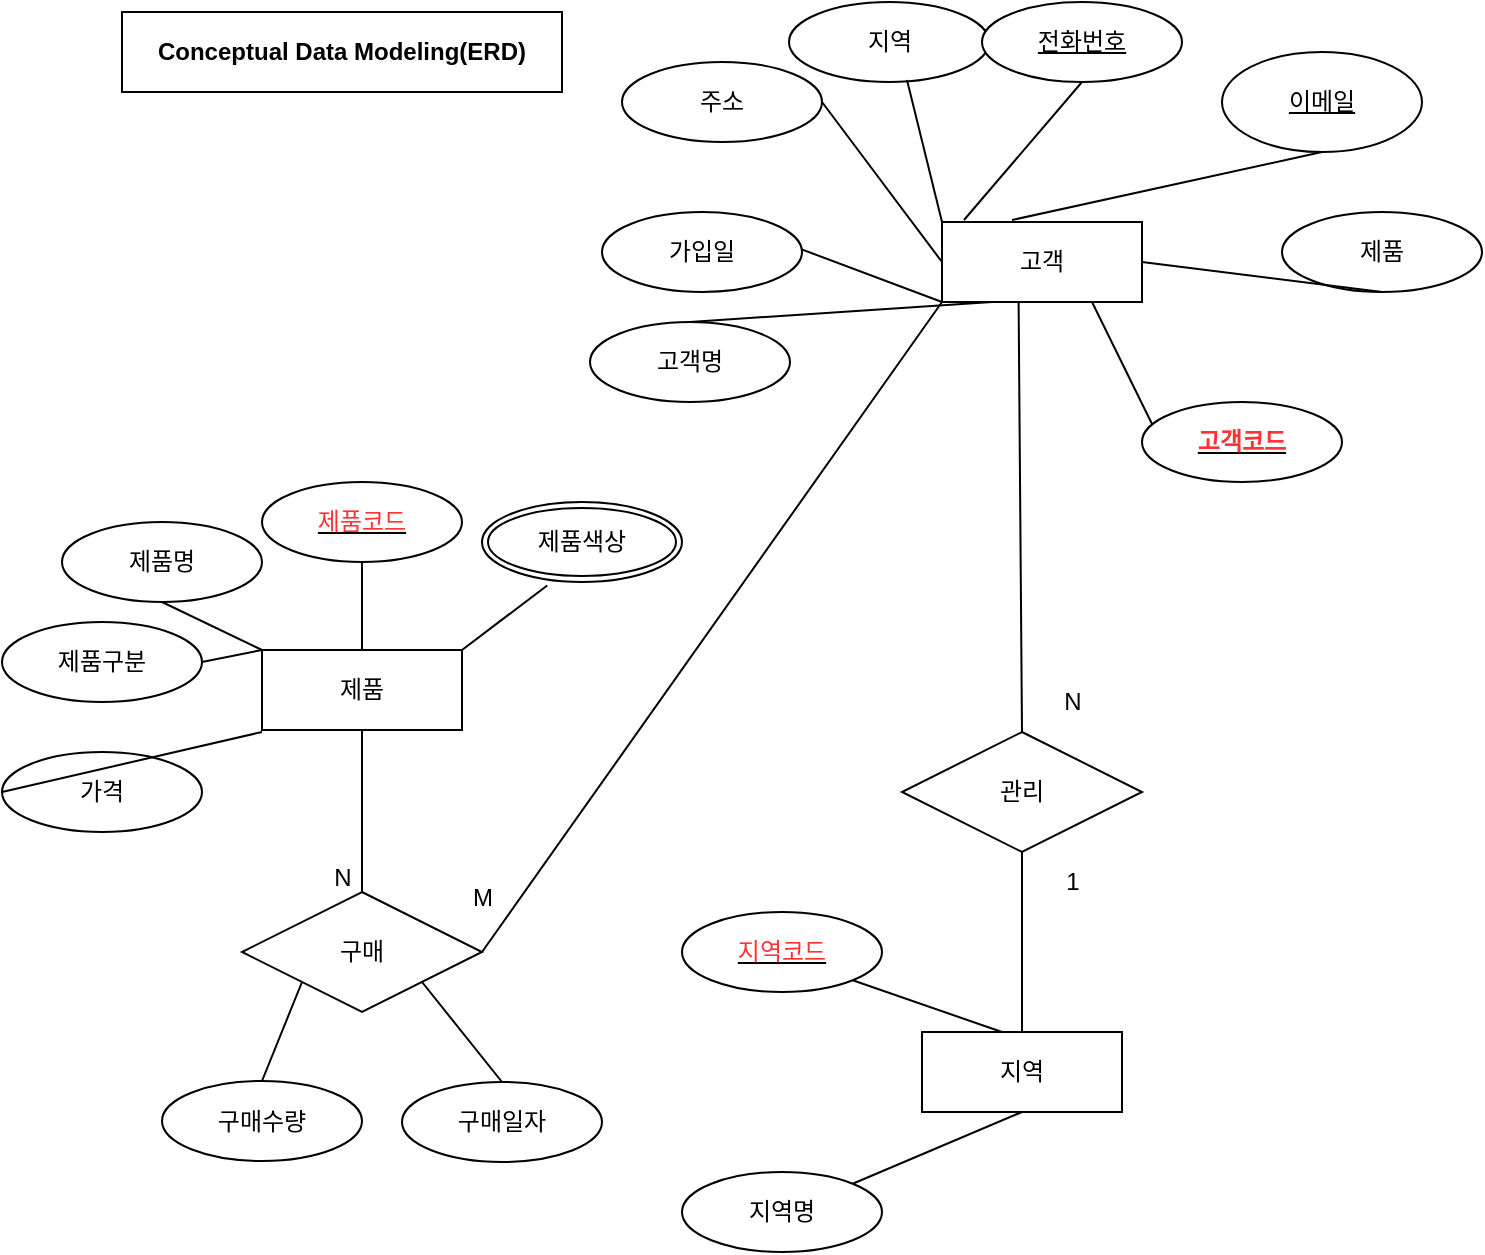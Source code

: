 <mxfile version="21.6.5" type="github" pages="3">
  <diagram name="페이지-1" id="84eL5CcKc8GB2vDpbTNu">
    <mxGraphModel dx="858" dy="1418" grid="1" gridSize="10" guides="1" tooltips="1" connect="1" arrows="1" fold="1" page="1" pageScale="1" pageWidth="827" pageHeight="1169" math="0" shadow="0">
      <root>
        <mxCell id="0" />
        <mxCell id="1" parent="0" />
        <mxCell id="pc0s4OiJ3hQvnUH-QxLm-1" value="고객" style="whiteSpace=wrap;html=1;align=center;" parent="1" vertex="1">
          <mxGeometry x="490" y="135" width="100" height="40" as="geometry" />
        </mxCell>
        <mxCell id="pc0s4OiJ3hQvnUH-QxLm-3" value="고객명" style="ellipse;whiteSpace=wrap;html=1;align=center;" parent="1" vertex="1">
          <mxGeometry x="314" y="185" width="100" height="40" as="geometry" />
        </mxCell>
        <mxCell id="pc0s4OiJ3hQvnUH-QxLm-4" value="" style="endArrow=none;html=1;rounded=0;exitX=0.25;exitY=1;exitDx=0;exitDy=0;entryX=0.5;entryY=0;entryDx=0;entryDy=0;" parent="1" source="pc0s4OiJ3hQvnUH-QxLm-1" target="pc0s4OiJ3hQvnUH-QxLm-3" edge="1">
          <mxGeometry relative="1" as="geometry">
            <mxPoint x="370" y="365" as="sourcePoint" />
            <mxPoint x="530" y="365" as="targetPoint" />
          </mxGeometry>
        </mxCell>
        <mxCell id="pc0s4OiJ3hQvnUH-QxLm-6" value="지역" style="ellipse;whiteSpace=wrap;html=1;align=center;" parent="1" vertex="1">
          <mxGeometry x="413.5" y="25" width="100" height="40" as="geometry" />
        </mxCell>
        <mxCell id="pc0s4OiJ3hQvnUH-QxLm-7" value="주소" style="ellipse;whiteSpace=wrap;html=1;align=center;" parent="1" vertex="1">
          <mxGeometry x="330" y="55" width="100" height="40" as="geometry" />
        </mxCell>
        <mxCell id="pc0s4OiJ3hQvnUH-QxLm-8" value="&lt;u&gt;이메일&lt;/u&gt;" style="ellipse;whiteSpace=wrap;html=1;align=center;" parent="1" vertex="1">
          <mxGeometry x="630" y="50" width="100" height="50" as="geometry" />
        </mxCell>
        <mxCell id="pc0s4OiJ3hQvnUH-QxLm-9" value="&lt;u&gt;전화번호&lt;/u&gt;" style="ellipse;whiteSpace=wrap;html=1;align=center;" parent="1" vertex="1">
          <mxGeometry x="510" y="25" width="100" height="40" as="geometry" />
        </mxCell>
        <mxCell id="pc0s4OiJ3hQvnUH-QxLm-10" value="" style="endArrow=none;html=1;rounded=0;entryX=0.59;entryY=0.975;entryDx=0;entryDy=0;entryPerimeter=0;exitX=0;exitY=0;exitDx=0;exitDy=0;" parent="1" source="pc0s4OiJ3hQvnUH-QxLm-1" target="pc0s4OiJ3hQvnUH-QxLm-6" edge="1">
          <mxGeometry relative="1" as="geometry">
            <mxPoint x="540" y="175" as="sourcePoint" />
            <mxPoint x="700" y="305" as="targetPoint" />
          </mxGeometry>
        </mxCell>
        <mxCell id="pc0s4OiJ3hQvnUH-QxLm-11" value="" style="endArrow=none;html=1;rounded=0;exitX=0;exitY=1;exitDx=0;exitDy=0;entryX=0.5;entryY=0;entryDx=0;entryDy=0;" parent="1" source="pc0s4OiJ3hQvnUH-QxLm-1" target="pc0s4OiJ3hQvnUH-QxLm-14" edge="1">
          <mxGeometry relative="1" as="geometry">
            <mxPoint x="450" y="345" as="sourcePoint" />
            <mxPoint x="610" y="345" as="targetPoint" />
          </mxGeometry>
        </mxCell>
        <mxCell id="pc0s4OiJ3hQvnUH-QxLm-12" value="" style="endArrow=none;html=1;rounded=0;exitX=0.35;exitY=-0.025;exitDx=0;exitDy=0;entryX=0.5;entryY=1;entryDx=0;entryDy=0;exitPerimeter=0;" parent="1" source="pc0s4OiJ3hQvnUH-QxLm-1" target="pc0s4OiJ3hQvnUH-QxLm-8" edge="1">
          <mxGeometry relative="1" as="geometry">
            <mxPoint x="540" y="305" as="sourcePoint" />
            <mxPoint x="700" y="305" as="targetPoint" />
          </mxGeometry>
        </mxCell>
        <mxCell id="pc0s4OiJ3hQvnUH-QxLm-13" value="" style="endArrow=none;html=1;rounded=0;exitX=0.11;exitY=-0.025;exitDx=0;exitDy=0;exitPerimeter=0;entryX=0.5;entryY=1;entryDx=0;entryDy=0;" parent="1" source="pc0s4OiJ3hQvnUH-QxLm-1" target="pc0s4OiJ3hQvnUH-QxLm-9" edge="1">
          <mxGeometry relative="1" as="geometry">
            <mxPoint x="580" y="135" as="sourcePoint" />
            <mxPoint x="460" y="65" as="targetPoint" />
          </mxGeometry>
        </mxCell>
        <mxCell id="pc0s4OiJ3hQvnUH-QxLm-14" value="가입일" style="ellipse;whiteSpace=wrap;html=1;align=center;" parent="1" vertex="1">
          <mxGeometry x="320" y="130" width="100" height="40" as="geometry" />
        </mxCell>
        <mxCell id="pc0s4OiJ3hQvnUH-QxLm-15" value="" style="endArrow=none;html=1;rounded=0;exitX=1;exitY=0.5;exitDx=0;exitDy=0;entryX=0;entryY=0.5;entryDx=0;entryDy=0;" parent="1" source="pc0s4OiJ3hQvnUH-QxLm-7" target="pc0s4OiJ3hQvnUH-QxLm-1" edge="1">
          <mxGeometry relative="1" as="geometry">
            <mxPoint x="540" y="305" as="sourcePoint" />
            <mxPoint x="700" y="305" as="targetPoint" />
          </mxGeometry>
        </mxCell>
        <mxCell id="pc0s4OiJ3hQvnUH-QxLm-16" value="&lt;u&gt;&lt;b&gt;&lt;font color=&quot;#ff3333&quot;&gt;고객코드&lt;/font&gt;&lt;/b&gt;&lt;/u&gt;" style="ellipse;whiteSpace=wrap;html=1;align=center;" parent="1" vertex="1">
          <mxGeometry x="590" y="225" width="100" height="40" as="geometry" />
        </mxCell>
        <mxCell id="pc0s4OiJ3hQvnUH-QxLm-17" value="" style="endArrow=none;html=1;rounded=0;exitX=0.75;exitY=1;exitDx=0;exitDy=0;entryX=0.05;entryY=0.275;entryDx=0;entryDy=0;entryPerimeter=0;" parent="1" source="pc0s4OiJ3hQvnUH-QxLm-1" target="pc0s4OiJ3hQvnUH-QxLm-16" edge="1">
          <mxGeometry relative="1" as="geometry">
            <mxPoint x="510" y="275" as="sourcePoint" />
            <mxPoint x="670" y="275" as="targetPoint" />
          </mxGeometry>
        </mxCell>
        <mxCell id="7r3LdCNUG9qe8QvpHPaR-2" value="지역" style="whiteSpace=wrap;html=1;align=center;" parent="1" vertex="1">
          <mxGeometry x="480" y="540" width="100" height="40" as="geometry" />
        </mxCell>
        <mxCell id="7r3LdCNUG9qe8QvpHPaR-3" value="지역명" style="ellipse;whiteSpace=wrap;html=1;align=center;" parent="1" vertex="1">
          <mxGeometry x="360" y="610" width="100" height="40" as="geometry" />
        </mxCell>
        <mxCell id="7r3LdCNUG9qe8QvpHPaR-4" value="&lt;u&gt;&lt;font color=&quot;#ff3333&quot;&gt;지역코드&lt;/font&gt;&lt;/u&gt;" style="ellipse;whiteSpace=wrap;html=1;align=center;" parent="1" vertex="1">
          <mxGeometry x="360" y="480" width="100" height="40" as="geometry" />
        </mxCell>
        <mxCell id="7r3LdCNUG9qe8QvpHPaR-5" value="" style="endArrow=none;html=1;rounded=0;exitX=1;exitY=0;exitDx=0;exitDy=0;entryX=0.5;entryY=1;entryDx=0;entryDy=0;" parent="1" source="7r3LdCNUG9qe8QvpHPaR-3" target="7r3LdCNUG9qe8QvpHPaR-2" edge="1">
          <mxGeometry relative="1" as="geometry">
            <mxPoint x="480" y="580" as="sourcePoint" />
            <mxPoint x="640" y="580" as="targetPoint" />
          </mxGeometry>
        </mxCell>
        <mxCell id="7r3LdCNUG9qe8QvpHPaR-6" value="" style="endArrow=none;html=1;rounded=0;exitX=1;exitY=1;exitDx=0;exitDy=0;" parent="1" source="7r3LdCNUG9qe8QvpHPaR-4" edge="1">
          <mxGeometry relative="1" as="geometry">
            <mxPoint x="480" y="580" as="sourcePoint" />
            <mxPoint x="520" y="540" as="targetPoint" />
          </mxGeometry>
        </mxCell>
        <mxCell id="7r3LdCNUG9qe8QvpHPaR-7" value="제품" style="whiteSpace=wrap;html=1;align=center;" parent="1" vertex="1">
          <mxGeometry x="150" y="349" width="100" height="40" as="geometry" />
        </mxCell>
        <mxCell id="7r3LdCNUG9qe8QvpHPaR-9" value="제품" style="ellipse;whiteSpace=wrap;html=1;align=center;" parent="1" vertex="1">
          <mxGeometry x="660" y="130" width="100" height="40" as="geometry" />
        </mxCell>
        <mxCell id="7r3LdCNUG9qe8QvpHPaR-10" value="" style="endArrow=none;html=1;rounded=0;entryX=0.5;entryY=1;entryDx=0;entryDy=0;exitX=1;exitY=0.5;exitDx=0;exitDy=0;" parent="1" source="pc0s4OiJ3hQvnUH-QxLm-1" target="7r3LdCNUG9qe8QvpHPaR-9" edge="1">
          <mxGeometry relative="1" as="geometry">
            <mxPoint x="320" y="490" as="sourcePoint" />
            <mxPoint x="480" y="490" as="targetPoint" />
          </mxGeometry>
        </mxCell>
        <mxCell id="7r3LdCNUG9qe8QvpHPaR-12" value="제품명" style="ellipse;whiteSpace=wrap;html=1;align=center;" parent="1" vertex="1">
          <mxGeometry x="50" y="285" width="100" height="40" as="geometry" />
        </mxCell>
        <mxCell id="7r3LdCNUG9qe8QvpHPaR-13" value="&lt;u&gt;&lt;font color=&quot;#ff3333&quot;&gt;제품코드&lt;/font&gt;&lt;/u&gt;" style="ellipse;whiteSpace=wrap;html=1;align=center;" parent="1" vertex="1">
          <mxGeometry x="150" y="265" width="100" height="40" as="geometry" />
        </mxCell>
        <mxCell id="7r3LdCNUG9qe8QvpHPaR-14" value="" style="endArrow=none;html=1;rounded=0;entryX=0.5;entryY=1;entryDx=0;entryDy=0;exitX=0.5;exitY=0;exitDx=0;exitDy=0;" parent="1" source="7r3LdCNUG9qe8QvpHPaR-7" target="7r3LdCNUG9qe8QvpHPaR-13" edge="1">
          <mxGeometry relative="1" as="geometry">
            <mxPoint x="-10" y="295" as="sourcePoint" />
            <mxPoint x="150" y="295" as="targetPoint" />
          </mxGeometry>
        </mxCell>
        <mxCell id="7r3LdCNUG9qe8QvpHPaR-15" value="제품구분" style="ellipse;whiteSpace=wrap;html=1;align=center;" parent="1" vertex="1">
          <mxGeometry x="20" y="335" width="100" height="40" as="geometry" />
        </mxCell>
        <mxCell id="7r3LdCNUG9qe8QvpHPaR-17" value="" style="endArrow=none;html=1;rounded=0;exitX=1;exitY=0.5;exitDx=0;exitDy=0;entryX=0;entryY=0;entryDx=0;entryDy=0;" parent="1" source="7r3LdCNUG9qe8QvpHPaR-15" target="7r3LdCNUG9qe8QvpHPaR-7" edge="1">
          <mxGeometry relative="1" as="geometry">
            <mxPoint x="-10" y="295" as="sourcePoint" />
            <mxPoint x="150" y="295" as="targetPoint" />
          </mxGeometry>
        </mxCell>
        <mxCell id="7r3LdCNUG9qe8QvpHPaR-18" value="" style="endArrow=none;html=1;rounded=0;entryX=0;entryY=0;entryDx=0;entryDy=0;exitX=0.5;exitY=1;exitDx=0;exitDy=0;" parent="1" source="7r3LdCNUG9qe8QvpHPaR-12" target="7r3LdCNUG9qe8QvpHPaR-7" edge="1">
          <mxGeometry relative="1" as="geometry">
            <mxPoint x="-10" y="295" as="sourcePoint" />
            <mxPoint x="150" y="295" as="targetPoint" />
          </mxGeometry>
        </mxCell>
        <mxCell id="7r3LdCNUG9qe8QvpHPaR-19" value="제품색상" style="ellipse;shape=doubleEllipse;margin=3;whiteSpace=wrap;html=1;align=center;" parent="1" vertex="1">
          <mxGeometry x="260" y="275" width="100" height="40" as="geometry" />
        </mxCell>
        <mxCell id="7r3LdCNUG9qe8QvpHPaR-20" value="" style="endArrow=none;html=1;rounded=0;entryX=1;entryY=0;entryDx=0;entryDy=0;exitX=0.326;exitY=1.043;exitDx=0;exitDy=0;exitPerimeter=0;" parent="1" source="7r3LdCNUG9qe8QvpHPaR-19" target="7r3LdCNUG9qe8QvpHPaR-7" edge="1">
          <mxGeometry relative="1" as="geometry">
            <mxPoint x="-10" y="295" as="sourcePoint" />
            <mxPoint x="150" y="295" as="targetPoint" />
          </mxGeometry>
        </mxCell>
        <mxCell id="7r3LdCNUG9qe8QvpHPaR-21" value="가격" style="ellipse;whiteSpace=wrap;html=1;align=center;" parent="1" vertex="1">
          <mxGeometry x="20" y="400" width="100" height="40" as="geometry" />
        </mxCell>
        <mxCell id="7r3LdCNUG9qe8QvpHPaR-22" value="" style="endArrow=none;html=1;rounded=0;entryX=0;entryY=0.5;entryDx=0;entryDy=0;" parent="1" target="7r3LdCNUG9qe8QvpHPaR-21" edge="1">
          <mxGeometry relative="1" as="geometry">
            <mxPoint x="150" y="390" as="sourcePoint" />
            <mxPoint x="150" y="295" as="targetPoint" />
          </mxGeometry>
        </mxCell>
        <mxCell id="7r3LdCNUG9qe8QvpHPaR-23" value="관리" style="shape=rhombus;perimeter=rhombusPerimeter;whiteSpace=wrap;html=1;align=center;" parent="1" vertex="1">
          <mxGeometry x="470" y="390" width="120" height="60" as="geometry" />
        </mxCell>
        <mxCell id="7r3LdCNUG9qe8QvpHPaR-26" value="" style="endArrow=none;html=1;rounded=0;entryX=0.5;entryY=0;entryDx=0;entryDy=0;exitX=0.383;exitY=0.989;exitDx=0;exitDy=0;exitPerimeter=0;" parent="1" source="pc0s4OiJ3hQvnUH-QxLm-1" target="7r3LdCNUG9qe8QvpHPaR-23" edge="1">
          <mxGeometry relative="1" as="geometry">
            <mxPoint x="330" y="490" as="sourcePoint" />
            <mxPoint x="490" y="490" as="targetPoint" />
          </mxGeometry>
        </mxCell>
        <mxCell id="7r3LdCNUG9qe8QvpHPaR-27" value="" style="endArrow=none;html=1;rounded=0;entryX=0.5;entryY=1;entryDx=0;entryDy=0;" parent="1" target="7r3LdCNUG9qe8QvpHPaR-23" edge="1">
          <mxGeometry relative="1" as="geometry">
            <mxPoint x="530" y="540" as="sourcePoint" />
            <mxPoint x="490" y="490" as="targetPoint" />
          </mxGeometry>
        </mxCell>
        <mxCell id="7r3LdCNUG9qe8QvpHPaR-29" value="" style="endArrow=none;html=1;rounded=0;entryX=0;entryY=1;entryDx=0;entryDy=0;exitX=1;exitY=0.5;exitDx=0;exitDy=0;" parent="1" source="7r3LdCNUG9qe8QvpHPaR-30" target="pc0s4OiJ3hQvnUH-QxLm-1" edge="1">
          <mxGeometry relative="1" as="geometry">
            <mxPoint x="360" y="570" as="sourcePoint" />
            <mxPoint x="520" y="570" as="targetPoint" />
          </mxGeometry>
        </mxCell>
        <mxCell id="7r3LdCNUG9qe8QvpHPaR-30" value="구매" style="shape=rhombus;perimeter=rhombusPerimeter;whiteSpace=wrap;html=1;align=center;" parent="1" vertex="1">
          <mxGeometry x="140" y="470" width="120" height="60" as="geometry" />
        </mxCell>
        <mxCell id="7r3LdCNUG9qe8QvpHPaR-31" value="" style="endArrow=none;html=1;rounded=0;exitX=0.5;exitY=1;exitDx=0;exitDy=0;entryX=0.5;entryY=0;entryDx=0;entryDy=0;" parent="1" source="7r3LdCNUG9qe8QvpHPaR-7" target="7r3LdCNUG9qe8QvpHPaR-30" edge="1">
          <mxGeometry relative="1" as="geometry">
            <mxPoint x="360" y="570" as="sourcePoint" />
            <mxPoint x="520" y="570" as="targetPoint" />
          </mxGeometry>
        </mxCell>
        <mxCell id="7r3LdCNUG9qe8QvpHPaR-33" value="구매일자" style="ellipse;whiteSpace=wrap;html=1;align=center;" parent="1" vertex="1">
          <mxGeometry x="220" y="565" width="100" height="40" as="geometry" />
        </mxCell>
        <mxCell id="7r3LdCNUG9qe8QvpHPaR-34" value="구매수량" style="ellipse;whiteSpace=wrap;html=1;align=center;" parent="1" vertex="1">
          <mxGeometry x="100" y="564.5" width="100" height="40" as="geometry" />
        </mxCell>
        <mxCell id="7r3LdCNUG9qe8QvpHPaR-37" value="" style="endArrow=none;html=1;rounded=0;exitX=0;exitY=1;exitDx=0;exitDy=0;entryX=0.5;entryY=0;entryDx=0;entryDy=0;" parent="1" source="7r3LdCNUG9qe8QvpHPaR-30" target="7r3LdCNUG9qe8QvpHPaR-34" edge="1">
          <mxGeometry relative="1" as="geometry">
            <mxPoint x="220" y="590" as="sourcePoint" />
            <mxPoint x="380" y="590" as="targetPoint" />
          </mxGeometry>
        </mxCell>
        <mxCell id="7r3LdCNUG9qe8QvpHPaR-38" value="" style="endArrow=none;html=1;rounded=0;exitX=1;exitY=1;exitDx=0;exitDy=0;entryX=0.5;entryY=0;entryDx=0;entryDy=0;" parent="1" source="7r3LdCNUG9qe8QvpHPaR-30" target="7r3LdCNUG9qe8QvpHPaR-33" edge="1">
          <mxGeometry relative="1" as="geometry">
            <mxPoint x="220" y="590" as="sourcePoint" />
            <mxPoint x="380" y="590" as="targetPoint" />
          </mxGeometry>
        </mxCell>
        <mxCell id="7r3LdCNUG9qe8QvpHPaR-39" value="&lt;b&gt;Conceptual Data Modeling(ERD)&lt;/b&gt;" style="whiteSpace=wrap;html=1;align=center;" parent="1" vertex="1">
          <mxGeometry x="80" y="30" width="220" height="40" as="geometry" />
        </mxCell>
        <mxCell id="WBZAPg2Awphf9BhCz24Y-1" value="1" style="text;html=1;align=center;verticalAlign=middle;resizable=0;points=[];autosize=1;strokeColor=none;fillColor=none;" parent="1" vertex="1">
          <mxGeometry x="540" y="450" width="30" height="30" as="geometry" />
        </mxCell>
        <mxCell id="WBZAPg2Awphf9BhCz24Y-2" value="N" style="text;html=1;align=center;verticalAlign=middle;resizable=0;points=[];autosize=1;strokeColor=none;fillColor=none;" parent="1" vertex="1">
          <mxGeometry x="540" y="360" width="30" height="30" as="geometry" />
        </mxCell>
        <mxCell id="yoFobejsgZz_PTnHu8yH-1" value="M" style="text;html=1;align=center;verticalAlign=middle;resizable=0;points=[];autosize=1;strokeColor=none;fillColor=none;" parent="1" vertex="1">
          <mxGeometry x="245" y="458" width="30" height="30" as="geometry" />
        </mxCell>
        <mxCell id="yoFobejsgZz_PTnHu8yH-2" value="N" style="text;html=1;align=center;verticalAlign=middle;resizable=0;points=[];autosize=1;strokeColor=none;fillColor=none;" parent="1" vertex="1">
          <mxGeometry x="175" y="448" width="30" height="30" as="geometry" />
        </mxCell>
      </root>
    </mxGraphModel>
  </diagram>
  <diagram id="5p1OLbbojP5Ll3nj6hTB" name="페이지-2">
    <mxGraphModel dx="1299" dy="1949" grid="1" gridSize="10" guides="1" tooltips="1" connect="1" arrows="1" fold="1" page="1" pageScale="1" pageWidth="827" pageHeight="1169" math="0" shadow="0">
      <root>
        <mxCell id="0" />
        <mxCell id="1" parent="0" />
        <mxCell id="_G96ugphp6lqgRiAbJtz-1" value="Logical Data Modeling(RM)" style="whiteSpace=wrap;html=1;align=center;" parent="1" vertex="1">
          <mxGeometry x="-10" y="-10" width="400" height="40" as="geometry" />
        </mxCell>
        <mxCell id="_Ybyk4aK1z0q_7WHKdzp-22" value="고객" style="swimlane;childLayout=stackLayout;horizontal=1;startSize=50;horizontalStack=0;rounded=1;fontSize=14;fontStyle=0;strokeWidth=2;resizeParent=0;resizeLast=1;shadow=0;dashed=0;align=center;arcSize=4;whiteSpace=wrap;html=1;" parent="1" vertex="1">
          <mxGeometry x="600" y="292.5" width="160" height="190" as="geometry" />
        </mxCell>
        <mxCell id="_Ybyk4aK1z0q_7WHKdzp-23" value="&lt;font color=&quot;#ff3333&quot;&gt;-고객번호(PK)&lt;/font&gt;&lt;br style=&quot;border-color: var(--border-color); text-align: center;&quot;&gt;&lt;span style=&quot;text-align: center;&quot;&gt;-고객이름&lt;/span&gt;&lt;br style=&quot;border-color: var(--border-color); text-align: center;&quot;&gt;&lt;span style=&quot;text-align: center;&quot;&gt;-전화번호&lt;/span&gt;&lt;br style=&quot;border-color: var(--border-color); text-align: center;&quot;&gt;&lt;span style=&quot;text-align: center;&quot;&gt;-이름&lt;/span&gt;&lt;br style=&quot;border-color: var(--border-color); text-align: center;&quot;&gt;&lt;span style=&quot;text-align: center;&quot;&gt;-이메일&lt;/span&gt;&lt;br style=&quot;border-color: var(--border-color); text-align: center;&quot;&gt;&lt;span style=&quot;text-align: center;&quot;&gt;-주소&lt;/span&gt;&lt;br style=&quot;border-color: var(--border-color); text-align: center;&quot;&gt;&lt;span style=&quot;text-align: center;&quot;&gt;-가입일&lt;br&gt;-지역코드(FK)&lt;br&gt;&lt;/span&gt;" style="align=left;strokeColor=none;fillColor=none;spacingLeft=4;fontSize=12;verticalAlign=top;resizable=0;rotatable=0;part=1;html=1;" parent="_Ybyk4aK1z0q_7WHKdzp-22" vertex="1">
          <mxGeometry y="50" width="160" height="140" as="geometry" />
        </mxCell>
        <mxCell id="XrjoV_MnBPLQXzQmYncr-1" value="지역" style="swimlane;childLayout=stackLayout;horizontal=1;startSize=50;horizontalStack=0;rounded=1;fontSize=14;fontStyle=0;strokeWidth=2;resizeParent=0;resizeLast=1;shadow=0;dashed=0;align=center;arcSize=4;whiteSpace=wrap;html=1;" parent="1" vertex="1">
          <mxGeometry x="820" y="582.5" width="160" height="190" as="geometry" />
        </mxCell>
        <mxCell id="XrjoV_MnBPLQXzQmYncr-2" value="&lt;font color=&quot;#ff3333&quot;&gt;-지역코드(FK)&lt;/font&gt;&lt;br&gt;-지역명" style="align=left;strokeColor=none;fillColor=none;spacingLeft=4;fontSize=12;verticalAlign=top;resizable=0;rotatable=0;part=1;html=1;" parent="XrjoV_MnBPLQXzQmYncr-1" vertex="1">
          <mxGeometry y="50" width="160" height="140" as="geometry" />
        </mxCell>
        <mxCell id="xLrIGfUDodMhpOg-6z6W-12" value="제품" style="swimlane;childLayout=stackLayout;horizontal=1;startSize=50;horizontalStack=0;rounded=1;fontSize=14;fontStyle=0;strokeWidth=2;resizeParent=0;resizeLast=1;shadow=0;dashed=0;align=center;arcSize=4;whiteSpace=wrap;html=1;" parent="1" vertex="1">
          <mxGeometry x="1070" y="290" width="160" height="195" as="geometry" />
        </mxCell>
        <mxCell id="xLrIGfUDodMhpOg-6z6W-13" value="&lt;font color=&quot;#ff3333&quot;&gt;-번호(PK)&lt;/font&gt;&lt;br&gt;-제품코드&lt;br&gt;-제품명&lt;br&gt;-제품구분&lt;br&gt;-가격" style="align=left;strokeColor=none;fillColor=none;spacingLeft=4;fontSize=12;verticalAlign=top;resizable=0;rotatable=0;part=1;html=1;" parent="xLrIGfUDodMhpOg-6z6W-12" vertex="1">
          <mxGeometry y="50" width="160" height="145" as="geometry" />
        </mxCell>
        <mxCell id="KWPJpxaCiHDvRQt1OQrm-2" value="" style="edgeStyle=entityRelationEdgeStyle;fontSize=12;html=1;endArrow=ERoneToMany;startArrow=ERmandOne;rounded=0;entryX=1;entryY=0.75;entryDx=0;entryDy=0;exitX=0;exitY=0.5;exitDx=0;exitDy=0;" parent="1" source="XrjoV_MnBPLQXzQmYncr-1" target="_Ybyk4aK1z0q_7WHKdzp-23" edge="1">
          <mxGeometry width="100" height="100" relative="1" as="geometry">
            <mxPoint x="650" y="650" as="sourcePoint" />
            <mxPoint x="670.0" y="550.0" as="targetPoint" />
            <Array as="points">
              <mxPoint x="740" y="650" />
              <mxPoint x="699.2" y="726.88" />
              <mxPoint x="700.2" y="706.88" />
              <mxPoint x="569.2" y="709.38" />
              <mxPoint x="499.2" y="699.38" />
              <mxPoint x="599.2" y="609.38" />
            </Array>
          </mxGeometry>
        </mxCell>
        <mxCell id="YBDAloWtGAr-rhVjFrpJ-1" value="고객" style="whiteSpace=wrap;html=1;align=center;" parent="1" vertex="1">
          <mxGeometry x="490" y="135" width="100" height="40" as="geometry" />
        </mxCell>
        <mxCell id="YBDAloWtGAr-rhVjFrpJ-2" value="고객명" style="ellipse;whiteSpace=wrap;html=1;align=center;" parent="1" vertex="1">
          <mxGeometry x="314" y="185" width="100" height="40" as="geometry" />
        </mxCell>
        <mxCell id="YBDAloWtGAr-rhVjFrpJ-3" value="" style="endArrow=none;html=1;rounded=0;exitX=0.25;exitY=1;exitDx=0;exitDy=0;entryX=0.5;entryY=0;entryDx=0;entryDy=0;" parent="1" source="YBDAloWtGAr-rhVjFrpJ-1" target="YBDAloWtGAr-rhVjFrpJ-2" edge="1">
          <mxGeometry relative="1" as="geometry">
            <mxPoint x="370" y="365" as="sourcePoint" />
            <mxPoint x="530" y="365" as="targetPoint" />
          </mxGeometry>
        </mxCell>
        <mxCell id="YBDAloWtGAr-rhVjFrpJ-4" value="지역" style="ellipse;whiteSpace=wrap;html=1;align=center;" parent="1" vertex="1">
          <mxGeometry x="413.5" y="25" width="100" height="40" as="geometry" />
        </mxCell>
        <mxCell id="YBDAloWtGAr-rhVjFrpJ-5" value="주소" style="ellipse;whiteSpace=wrap;html=1;align=center;" parent="1" vertex="1">
          <mxGeometry x="330" y="55" width="100" height="40" as="geometry" />
        </mxCell>
        <mxCell id="YBDAloWtGAr-rhVjFrpJ-6" value="&lt;u&gt;이메일&lt;/u&gt;" style="ellipse;whiteSpace=wrap;html=1;align=center;" parent="1" vertex="1">
          <mxGeometry x="630" y="50" width="100" height="50" as="geometry" />
        </mxCell>
        <mxCell id="YBDAloWtGAr-rhVjFrpJ-7" value="&lt;u&gt;전화번호&lt;/u&gt;" style="ellipse;whiteSpace=wrap;html=1;align=center;" parent="1" vertex="1">
          <mxGeometry x="510" y="25" width="100" height="40" as="geometry" />
        </mxCell>
        <mxCell id="YBDAloWtGAr-rhVjFrpJ-8" value="" style="endArrow=none;html=1;rounded=0;entryX=0.59;entryY=0.975;entryDx=0;entryDy=0;entryPerimeter=0;exitX=0;exitY=0;exitDx=0;exitDy=0;" parent="1" source="YBDAloWtGAr-rhVjFrpJ-1" target="YBDAloWtGAr-rhVjFrpJ-4" edge="1">
          <mxGeometry relative="1" as="geometry">
            <mxPoint x="540" y="175" as="sourcePoint" />
            <mxPoint x="700" y="305" as="targetPoint" />
          </mxGeometry>
        </mxCell>
        <mxCell id="YBDAloWtGAr-rhVjFrpJ-9" value="" style="endArrow=none;html=1;rounded=0;exitX=0;exitY=1;exitDx=0;exitDy=0;entryX=0.5;entryY=0;entryDx=0;entryDy=0;" parent="1" source="YBDAloWtGAr-rhVjFrpJ-1" target="YBDAloWtGAr-rhVjFrpJ-12" edge="1">
          <mxGeometry relative="1" as="geometry">
            <mxPoint x="450" y="345" as="sourcePoint" />
            <mxPoint x="610" y="345" as="targetPoint" />
          </mxGeometry>
        </mxCell>
        <mxCell id="YBDAloWtGAr-rhVjFrpJ-10" value="" style="endArrow=none;html=1;rounded=0;exitX=0.35;exitY=-0.025;exitDx=0;exitDy=0;entryX=0.5;entryY=1;entryDx=0;entryDy=0;exitPerimeter=0;" parent="1" source="YBDAloWtGAr-rhVjFrpJ-1" target="YBDAloWtGAr-rhVjFrpJ-6" edge="1">
          <mxGeometry relative="1" as="geometry">
            <mxPoint x="540" y="305" as="sourcePoint" />
            <mxPoint x="700" y="305" as="targetPoint" />
          </mxGeometry>
        </mxCell>
        <mxCell id="YBDAloWtGAr-rhVjFrpJ-11" value="" style="endArrow=none;html=1;rounded=0;exitX=0.11;exitY=-0.025;exitDx=0;exitDy=0;exitPerimeter=0;entryX=0.5;entryY=1;entryDx=0;entryDy=0;" parent="1" source="YBDAloWtGAr-rhVjFrpJ-1" target="YBDAloWtGAr-rhVjFrpJ-7" edge="1">
          <mxGeometry relative="1" as="geometry">
            <mxPoint x="580" y="135" as="sourcePoint" />
            <mxPoint x="460" y="65" as="targetPoint" />
          </mxGeometry>
        </mxCell>
        <mxCell id="YBDAloWtGAr-rhVjFrpJ-12" value="가입일" style="ellipse;whiteSpace=wrap;html=1;align=center;" parent="1" vertex="1">
          <mxGeometry x="320" y="130" width="100" height="40" as="geometry" />
        </mxCell>
        <mxCell id="YBDAloWtGAr-rhVjFrpJ-13" value="" style="endArrow=none;html=1;rounded=0;exitX=1;exitY=0.5;exitDx=0;exitDy=0;entryX=0;entryY=0.5;entryDx=0;entryDy=0;" parent="1" source="YBDAloWtGAr-rhVjFrpJ-5" target="YBDAloWtGAr-rhVjFrpJ-1" edge="1">
          <mxGeometry relative="1" as="geometry">
            <mxPoint x="540" y="305" as="sourcePoint" />
            <mxPoint x="700" y="305" as="targetPoint" />
          </mxGeometry>
        </mxCell>
        <mxCell id="YBDAloWtGAr-rhVjFrpJ-14" value="&lt;u&gt;&lt;b&gt;&lt;font color=&quot;#ff3333&quot;&gt;고객코드&lt;/font&gt;&lt;/b&gt;&lt;/u&gt;" style="ellipse;whiteSpace=wrap;html=1;align=center;" parent="1" vertex="1">
          <mxGeometry x="590" y="225" width="100" height="40" as="geometry" />
        </mxCell>
        <mxCell id="YBDAloWtGAr-rhVjFrpJ-15" value="" style="endArrow=none;html=1;rounded=0;exitX=0.75;exitY=1;exitDx=0;exitDy=0;entryX=0.05;entryY=0.275;entryDx=0;entryDy=0;entryPerimeter=0;" parent="1" source="YBDAloWtGAr-rhVjFrpJ-1" target="YBDAloWtGAr-rhVjFrpJ-14" edge="1">
          <mxGeometry relative="1" as="geometry">
            <mxPoint x="510" y="275" as="sourcePoint" />
            <mxPoint x="670" y="275" as="targetPoint" />
          </mxGeometry>
        </mxCell>
        <mxCell id="YBDAloWtGAr-rhVjFrpJ-16" value="지역" style="whiteSpace=wrap;html=1;align=center;" parent="1" vertex="1">
          <mxGeometry x="480" y="540" width="100" height="40" as="geometry" />
        </mxCell>
        <mxCell id="YBDAloWtGAr-rhVjFrpJ-17" value="지역명" style="ellipse;whiteSpace=wrap;html=1;align=center;" parent="1" vertex="1">
          <mxGeometry x="360" y="610" width="100" height="40" as="geometry" />
        </mxCell>
        <mxCell id="YBDAloWtGAr-rhVjFrpJ-18" value="&lt;u&gt;&lt;font color=&quot;#ff3333&quot;&gt;지역코드&lt;/font&gt;&lt;/u&gt;" style="ellipse;whiteSpace=wrap;html=1;align=center;" parent="1" vertex="1">
          <mxGeometry x="360" y="480" width="100" height="40" as="geometry" />
        </mxCell>
        <mxCell id="YBDAloWtGAr-rhVjFrpJ-19" value="" style="endArrow=none;html=1;rounded=0;exitX=1;exitY=0;exitDx=0;exitDy=0;entryX=0.5;entryY=1;entryDx=0;entryDy=0;" parent="1" source="YBDAloWtGAr-rhVjFrpJ-17" target="YBDAloWtGAr-rhVjFrpJ-16" edge="1">
          <mxGeometry relative="1" as="geometry">
            <mxPoint x="480" y="580" as="sourcePoint" />
            <mxPoint x="640" y="580" as="targetPoint" />
          </mxGeometry>
        </mxCell>
        <mxCell id="YBDAloWtGAr-rhVjFrpJ-20" value="" style="endArrow=none;html=1;rounded=0;exitX=1;exitY=1;exitDx=0;exitDy=0;" parent="1" source="YBDAloWtGAr-rhVjFrpJ-18" edge="1">
          <mxGeometry relative="1" as="geometry">
            <mxPoint x="480" y="580" as="sourcePoint" />
            <mxPoint x="520" y="540" as="targetPoint" />
          </mxGeometry>
        </mxCell>
        <mxCell id="YBDAloWtGAr-rhVjFrpJ-21" value="제품" style="whiteSpace=wrap;html=1;align=center;" parent="1" vertex="1">
          <mxGeometry x="150" y="349" width="100" height="40" as="geometry" />
        </mxCell>
        <mxCell id="YBDAloWtGAr-rhVjFrpJ-22" value="제품" style="ellipse;whiteSpace=wrap;html=1;align=center;" parent="1" vertex="1">
          <mxGeometry x="660" y="130" width="100" height="40" as="geometry" />
        </mxCell>
        <mxCell id="YBDAloWtGAr-rhVjFrpJ-23" value="" style="endArrow=none;html=1;rounded=0;entryX=0.5;entryY=1;entryDx=0;entryDy=0;exitX=1;exitY=0.5;exitDx=0;exitDy=0;" parent="1" source="YBDAloWtGAr-rhVjFrpJ-1" target="YBDAloWtGAr-rhVjFrpJ-22" edge="1">
          <mxGeometry relative="1" as="geometry">
            <mxPoint x="320" y="490" as="sourcePoint" />
            <mxPoint x="480" y="490" as="targetPoint" />
          </mxGeometry>
        </mxCell>
        <mxCell id="YBDAloWtGAr-rhVjFrpJ-24" value="제품명" style="ellipse;whiteSpace=wrap;html=1;align=center;" parent="1" vertex="1">
          <mxGeometry x="50" y="285" width="100" height="40" as="geometry" />
        </mxCell>
        <mxCell id="YBDAloWtGAr-rhVjFrpJ-25" value="&lt;u&gt;&lt;font color=&quot;#ff3333&quot;&gt;제품코드&lt;/font&gt;&lt;/u&gt;" style="ellipse;whiteSpace=wrap;html=1;align=center;" parent="1" vertex="1">
          <mxGeometry x="150" y="265" width="100" height="40" as="geometry" />
        </mxCell>
        <mxCell id="YBDAloWtGAr-rhVjFrpJ-26" value="" style="endArrow=none;html=1;rounded=0;entryX=0.5;entryY=1;entryDx=0;entryDy=0;exitX=0.5;exitY=0;exitDx=0;exitDy=0;" parent="1" source="YBDAloWtGAr-rhVjFrpJ-21" target="YBDAloWtGAr-rhVjFrpJ-25" edge="1">
          <mxGeometry relative="1" as="geometry">
            <mxPoint x="-10" y="295" as="sourcePoint" />
            <mxPoint x="150" y="295" as="targetPoint" />
          </mxGeometry>
        </mxCell>
        <mxCell id="YBDAloWtGAr-rhVjFrpJ-27" value="제품구분" style="ellipse;whiteSpace=wrap;html=1;align=center;" parent="1" vertex="1">
          <mxGeometry x="20" y="335" width="100" height="40" as="geometry" />
        </mxCell>
        <mxCell id="YBDAloWtGAr-rhVjFrpJ-28" value="" style="endArrow=none;html=1;rounded=0;exitX=1;exitY=0.5;exitDx=0;exitDy=0;entryX=0;entryY=0;entryDx=0;entryDy=0;" parent="1" source="YBDAloWtGAr-rhVjFrpJ-27" target="YBDAloWtGAr-rhVjFrpJ-21" edge="1">
          <mxGeometry relative="1" as="geometry">
            <mxPoint x="-10" y="295" as="sourcePoint" />
            <mxPoint x="150" y="295" as="targetPoint" />
          </mxGeometry>
        </mxCell>
        <mxCell id="YBDAloWtGAr-rhVjFrpJ-29" value="" style="endArrow=none;html=1;rounded=0;entryX=0;entryY=0;entryDx=0;entryDy=0;exitX=0.5;exitY=1;exitDx=0;exitDy=0;" parent="1" source="YBDAloWtGAr-rhVjFrpJ-24" target="YBDAloWtGAr-rhVjFrpJ-21" edge="1">
          <mxGeometry relative="1" as="geometry">
            <mxPoint x="-10" y="295" as="sourcePoint" />
            <mxPoint x="150" y="295" as="targetPoint" />
          </mxGeometry>
        </mxCell>
        <mxCell id="YBDAloWtGAr-rhVjFrpJ-30" value="제품색상" style="ellipse;shape=doubleEllipse;margin=3;whiteSpace=wrap;html=1;align=center;" parent="1" vertex="1">
          <mxGeometry x="260" y="275" width="100" height="40" as="geometry" />
        </mxCell>
        <mxCell id="YBDAloWtGAr-rhVjFrpJ-31" value="" style="endArrow=none;html=1;rounded=0;entryX=1;entryY=0;entryDx=0;entryDy=0;exitX=0.326;exitY=1.043;exitDx=0;exitDy=0;exitPerimeter=0;" parent="1" source="YBDAloWtGAr-rhVjFrpJ-30" target="YBDAloWtGAr-rhVjFrpJ-21" edge="1">
          <mxGeometry relative="1" as="geometry">
            <mxPoint x="-10" y="295" as="sourcePoint" />
            <mxPoint x="150" y="295" as="targetPoint" />
          </mxGeometry>
        </mxCell>
        <mxCell id="YBDAloWtGAr-rhVjFrpJ-32" value="가격" style="ellipse;whiteSpace=wrap;html=1;align=center;" parent="1" vertex="1">
          <mxGeometry x="20" y="400" width="100" height="40" as="geometry" />
        </mxCell>
        <mxCell id="YBDAloWtGAr-rhVjFrpJ-33" value="" style="endArrow=none;html=1;rounded=0;entryX=0;entryY=0.5;entryDx=0;entryDy=0;" parent="1" target="YBDAloWtGAr-rhVjFrpJ-32" edge="1">
          <mxGeometry relative="1" as="geometry">
            <mxPoint x="150" y="390" as="sourcePoint" />
            <mxPoint x="150" y="295" as="targetPoint" />
          </mxGeometry>
        </mxCell>
        <mxCell id="YBDAloWtGAr-rhVjFrpJ-34" value="관리" style="shape=rhombus;perimeter=rhombusPerimeter;whiteSpace=wrap;html=1;align=center;" parent="1" vertex="1">
          <mxGeometry x="470" y="390" width="120" height="60" as="geometry" />
        </mxCell>
        <mxCell id="YBDAloWtGAr-rhVjFrpJ-35" value="" style="endArrow=none;html=1;rounded=0;entryX=0.5;entryY=0;entryDx=0;entryDy=0;exitX=0.383;exitY=0.989;exitDx=0;exitDy=0;exitPerimeter=0;" parent="1" source="YBDAloWtGAr-rhVjFrpJ-1" target="YBDAloWtGAr-rhVjFrpJ-34" edge="1">
          <mxGeometry relative="1" as="geometry">
            <mxPoint x="330" y="490" as="sourcePoint" />
            <mxPoint x="490" y="490" as="targetPoint" />
          </mxGeometry>
        </mxCell>
        <mxCell id="YBDAloWtGAr-rhVjFrpJ-36" value="" style="endArrow=none;html=1;rounded=0;entryX=0.5;entryY=1;entryDx=0;entryDy=0;" parent="1" target="YBDAloWtGAr-rhVjFrpJ-34" edge="1">
          <mxGeometry relative="1" as="geometry">
            <mxPoint x="530" y="540" as="sourcePoint" />
            <mxPoint x="490" y="490" as="targetPoint" />
          </mxGeometry>
        </mxCell>
        <mxCell id="YBDAloWtGAr-rhVjFrpJ-37" value="" style="endArrow=none;html=1;rounded=0;entryX=0;entryY=1;entryDx=0;entryDy=0;exitX=1;exitY=0.5;exitDx=0;exitDy=0;" parent="1" source="YBDAloWtGAr-rhVjFrpJ-38" target="YBDAloWtGAr-rhVjFrpJ-1" edge="1">
          <mxGeometry relative="1" as="geometry">
            <mxPoint x="360" y="570" as="sourcePoint" />
            <mxPoint x="520" y="570" as="targetPoint" />
          </mxGeometry>
        </mxCell>
        <mxCell id="YBDAloWtGAr-rhVjFrpJ-38" value="구매" style="shape=rhombus;perimeter=rhombusPerimeter;whiteSpace=wrap;html=1;align=center;" parent="1" vertex="1">
          <mxGeometry x="140" y="470" width="120" height="60" as="geometry" />
        </mxCell>
        <mxCell id="YBDAloWtGAr-rhVjFrpJ-39" value="" style="endArrow=none;html=1;rounded=0;exitX=0.5;exitY=1;exitDx=0;exitDy=0;entryX=0.5;entryY=0;entryDx=0;entryDy=0;" parent="1" source="YBDAloWtGAr-rhVjFrpJ-21" target="YBDAloWtGAr-rhVjFrpJ-38" edge="1">
          <mxGeometry relative="1" as="geometry">
            <mxPoint x="360" y="570" as="sourcePoint" />
            <mxPoint x="520" y="570" as="targetPoint" />
          </mxGeometry>
        </mxCell>
        <mxCell id="YBDAloWtGAr-rhVjFrpJ-40" value="구매일자" style="ellipse;whiteSpace=wrap;html=1;align=center;" parent="1" vertex="1">
          <mxGeometry x="220" y="565" width="100" height="40" as="geometry" />
        </mxCell>
        <mxCell id="YBDAloWtGAr-rhVjFrpJ-41" value="구매수량" style="ellipse;whiteSpace=wrap;html=1;align=center;" parent="1" vertex="1">
          <mxGeometry x="100" y="564.5" width="100" height="40" as="geometry" />
        </mxCell>
        <mxCell id="YBDAloWtGAr-rhVjFrpJ-42" value="" style="endArrow=none;html=1;rounded=0;exitX=0;exitY=1;exitDx=0;exitDy=0;entryX=0.5;entryY=0;entryDx=0;entryDy=0;" parent="1" source="YBDAloWtGAr-rhVjFrpJ-38" target="YBDAloWtGAr-rhVjFrpJ-41" edge="1">
          <mxGeometry relative="1" as="geometry">
            <mxPoint x="220" y="590" as="sourcePoint" />
            <mxPoint x="380" y="590" as="targetPoint" />
          </mxGeometry>
        </mxCell>
        <mxCell id="YBDAloWtGAr-rhVjFrpJ-43" value="" style="endArrow=none;html=1;rounded=0;exitX=1;exitY=1;exitDx=0;exitDy=0;entryX=0.5;entryY=0;entryDx=0;entryDy=0;" parent="1" source="YBDAloWtGAr-rhVjFrpJ-38" target="YBDAloWtGAr-rhVjFrpJ-40" edge="1">
          <mxGeometry relative="1" as="geometry">
            <mxPoint x="220" y="590" as="sourcePoint" />
            <mxPoint x="380" y="590" as="targetPoint" />
          </mxGeometry>
        </mxCell>
        <mxCell id="YBDAloWtGAr-rhVjFrpJ-45" value="1" style="text;html=1;align=center;verticalAlign=middle;resizable=0;points=[];autosize=1;strokeColor=none;fillColor=none;" parent="1" vertex="1">
          <mxGeometry x="540" y="450" width="30" height="30" as="geometry" />
        </mxCell>
        <mxCell id="YBDAloWtGAr-rhVjFrpJ-46" value="N" style="text;html=1;align=center;verticalAlign=middle;resizable=0;points=[];autosize=1;strokeColor=none;fillColor=none;" parent="1" vertex="1">
          <mxGeometry x="540" y="360" width="30" height="30" as="geometry" />
        </mxCell>
        <mxCell id="YBDAloWtGAr-rhVjFrpJ-47" value="M" style="text;html=1;align=center;verticalAlign=middle;resizable=0;points=[];autosize=1;strokeColor=none;fillColor=none;" parent="1" vertex="1">
          <mxGeometry x="245" y="458" width="30" height="30" as="geometry" />
        </mxCell>
        <mxCell id="YBDAloWtGAr-rhVjFrpJ-48" value="N" style="text;html=1;align=center;verticalAlign=middle;resizable=0;points=[];autosize=1;strokeColor=none;fillColor=none;" parent="1" vertex="1">
          <mxGeometry x="175" y="448" width="30" height="30" as="geometry" />
        </mxCell>
        <mxCell id="amh3aC0POBPyZTVj9wx8-1" value="구매" style="swimlane;childLayout=stackLayout;horizontal=1;startSize=50;horizontalStack=0;rounded=1;fontSize=14;fontStyle=0;strokeWidth=2;resizeParent=0;resizeLast=1;shadow=0;dashed=0;align=center;arcSize=4;whiteSpace=wrap;html=1;" parent="1" vertex="1">
          <mxGeometry x="820" y="290" width="160" height="192.5" as="geometry" />
        </mxCell>
        <mxCell id="amh3aC0POBPyZTVj9wx8-2" value="-주문번호(PK)&lt;br&gt;-고객코드(FK)&lt;br&gt;-제품코드(FK)&lt;br&gt;-구매수량&lt;br&gt;-구매일자" style="align=left;strokeColor=none;fillColor=none;spacingLeft=4;fontSize=12;verticalAlign=top;resizable=0;rotatable=0;part=1;html=1;" parent="amh3aC0POBPyZTVj9wx8-1" vertex="1">
          <mxGeometry y="50" width="160" height="142.5" as="geometry" />
        </mxCell>
        <mxCell id="amh3aC0POBPyZTVj9wx8-3" value="" style="edgeStyle=entityRelationEdgeStyle;fontSize=12;html=1;endArrow=ERoneToMany;startArrow=ERmandOne;rounded=0;exitX=1;exitY=0.5;exitDx=0;exitDy=0;entryX=0;entryY=0.5;entryDx=0;entryDy=0;" parent="1" source="_Ybyk4aK1z0q_7WHKdzp-23" target="amh3aC0POBPyZTVj9wx8-2" edge="1">
          <mxGeometry width="100" height="100" relative="1" as="geometry">
            <mxPoint x="710" y="322.5" as="sourcePoint" />
            <mxPoint x="810" y="222.5" as="targetPoint" />
          </mxGeometry>
        </mxCell>
        <mxCell id="amh3aC0POBPyZTVj9wx8-4" value="" style="edgeStyle=entityRelationEdgeStyle;fontSize=12;html=1;endArrow=ERoneToMany;startArrow=ERmandOne;rounded=0;entryX=1;entryY=0.25;entryDx=0;entryDy=0;exitX=0;exitY=0.25;exitDx=0;exitDy=0;" parent="1" source="xLrIGfUDodMhpOg-6z6W-13" target="amh3aC0POBPyZTVj9wx8-2" edge="1">
          <mxGeometry width="100" height="100" relative="1" as="geometry">
            <mxPoint x="710" y="322.5" as="sourcePoint" />
            <mxPoint x="810" y="222.5" as="targetPoint" />
          </mxGeometry>
        </mxCell>
      </root>
    </mxGraphModel>
  </diagram>
  <diagram id="35uMdJYjiVs5OXQEF00k" name="페이지-3">
    <mxGraphModel dx="1382" dy="918" grid="1" gridSize="10" guides="1" tooltips="1" connect="1" arrows="1" fold="1" page="1" pageScale="1" pageWidth="827" pageHeight="1169" math="0" shadow="0">
      <root>
        <mxCell id="0" />
        <mxCell id="1" parent="0" />
        <mxCell id="5Bp6_vn_qbj-EDdteuWr-1" value="학생" style="whiteSpace=wrap;html=1;align=center;" vertex="1" parent="1">
          <mxGeometry x="50" y="140" width="100" height="40" as="geometry" />
        </mxCell>
        <mxCell id="5Bp6_vn_qbj-EDdteuWr-2" value="학과" style="whiteSpace=wrap;html=1;align=center;" vertex="1" parent="1">
          <mxGeometry x="50" y="320" width="100" height="40" as="geometry" />
        </mxCell>
        <mxCell id="5Bp6_vn_qbj-EDdteuWr-3" value="수강" style="whiteSpace=wrap;html=1;align=center;" vertex="1" parent="1">
          <mxGeometry x="50" y="460" width="100" height="40" as="geometry" />
        </mxCell>
        <mxCell id="5Bp6_vn_qbj-EDdteuWr-4" value="개설과목" style="whiteSpace=wrap;html=1;align=center;" vertex="1" parent="1">
          <mxGeometry x="270" y="450" width="100" height="40" as="geometry" />
        </mxCell>
        <mxCell id="5Bp6_vn_qbj-EDdteuWr-5" value="교수" style="whiteSpace=wrap;html=1;align=center;" vertex="1" parent="1">
          <mxGeometry x="250" y="140" width="100" height="40" as="geometry" />
        </mxCell>
        <mxCell id="5Bp6_vn_qbj-EDdteuWr-8" value="학번" style="ellipse;whiteSpace=wrap;html=1;align=center;" vertex="1" parent="1">
          <mxGeometry x="-90" y="120" width="100" height="40" as="geometry" />
        </mxCell>
        <mxCell id="5Bp6_vn_qbj-EDdteuWr-9" value="이름" style="ellipse;whiteSpace=wrap;html=1;align=center;" vertex="1" parent="1">
          <mxGeometry x="80" y="60" width="100" height="40" as="geometry" />
        </mxCell>
        <mxCell id="5Bp6_vn_qbj-EDdteuWr-10" value="키" style="ellipse;whiteSpace=wrap;html=1;align=center;" vertex="1" parent="1">
          <mxGeometry x="-30" y="70" width="100" height="40" as="geometry" />
        </mxCell>
        <mxCell id="LIJ3-RzqY0y6G31uvNzS-1" value="학과코드" style="ellipse;whiteSpace=wrap;html=1;align=center;" vertex="1" parent="1">
          <mxGeometry x="-70" y="190" width="100" height="40" as="geometry" />
        </mxCell>
        <mxCell id="LIJ3-RzqY0y6G31uvNzS-3" value="" style="endArrow=none;html=1;rounded=0;exitX=0.5;exitY=1;exitDx=0;exitDy=0;entryX=0.5;entryY=0;entryDx=0;entryDy=0;" edge="1" parent="1" source="5Bp6_vn_qbj-EDdteuWr-9" target="5Bp6_vn_qbj-EDdteuWr-1">
          <mxGeometry relative="1" as="geometry">
            <mxPoint x="70" y="239" as="sourcePoint" />
            <mxPoint x="230" y="239" as="targetPoint" />
          </mxGeometry>
        </mxCell>
        <mxCell id="LIJ3-RzqY0y6G31uvNzS-4" value="" style="endArrow=none;html=1;rounded=0;exitX=0.5;exitY=1;exitDx=0;exitDy=0;entryX=0.25;entryY=0;entryDx=0;entryDy=0;" edge="1" parent="1" source="5Bp6_vn_qbj-EDdteuWr-10" target="5Bp6_vn_qbj-EDdteuWr-1">
          <mxGeometry relative="1" as="geometry">
            <mxPoint x="140" y="110" as="sourcePoint" />
            <mxPoint x="110" y="150" as="targetPoint" />
          </mxGeometry>
        </mxCell>
        <mxCell id="LIJ3-RzqY0y6G31uvNzS-5" value="" style="endArrow=none;html=1;rounded=0;exitX=1;exitY=0;exitDx=0;exitDy=0;entryX=0;entryY=0.75;entryDx=0;entryDy=0;" edge="1" parent="1" source="LIJ3-RzqY0y6G31uvNzS-1" target="5Bp6_vn_qbj-EDdteuWr-1">
          <mxGeometry relative="1" as="geometry">
            <mxPoint x="150" y="120" as="sourcePoint" />
            <mxPoint x="120" y="160" as="targetPoint" />
          </mxGeometry>
        </mxCell>
        <mxCell id="LIJ3-RzqY0y6G31uvNzS-6" value="" style="endArrow=none;html=1;rounded=0;exitX=0;exitY=0.25;exitDx=0;exitDy=0;entryX=1;entryY=0.5;entryDx=0;entryDy=0;" edge="1" parent="1" source="5Bp6_vn_qbj-EDdteuWr-1" target="5Bp6_vn_qbj-EDdteuWr-8">
          <mxGeometry relative="1" as="geometry">
            <mxPoint x="160" y="130" as="sourcePoint" />
            <mxPoint x="130" y="170" as="targetPoint" />
          </mxGeometry>
        </mxCell>
        <mxCell id="LIJ3-RzqY0y6G31uvNzS-7" value="학과코드" style="ellipse;whiteSpace=wrap;html=1;align=center;" vertex="1" parent="1">
          <mxGeometry x="-70" y="320" width="100" height="40" as="geometry" />
        </mxCell>
        <mxCell id="LIJ3-RzqY0y6G31uvNzS-8" value="학과명" style="ellipse;whiteSpace=wrap;html=1;align=center;" vertex="1" parent="1">
          <mxGeometry x="-70" y="390" width="100" height="40" as="geometry" />
        </mxCell>
        <mxCell id="LIJ3-RzqY0y6G31uvNzS-9" value="" style="endArrow=none;html=1;rounded=0;exitX=0;exitY=0.75;exitDx=0;exitDy=0;entryX=1;entryY=0;entryDx=0;entryDy=0;" edge="1" parent="1" source="5Bp6_vn_qbj-EDdteuWr-2" target="LIJ3-RzqY0y6G31uvNzS-8">
          <mxGeometry relative="1" as="geometry">
            <mxPoint x="140" y="110" as="sourcePoint" />
            <mxPoint x="110" y="150" as="targetPoint" />
          </mxGeometry>
        </mxCell>
        <mxCell id="LIJ3-RzqY0y6G31uvNzS-10" value="" style="endArrow=none;html=1;rounded=0;exitX=0;exitY=0.5;exitDx=0;exitDy=0;entryX=0.92;entryY=0.25;entryDx=0;entryDy=0;entryPerimeter=0;" edge="1" parent="1" source="5Bp6_vn_qbj-EDdteuWr-2" target="LIJ3-RzqY0y6G31uvNzS-7">
          <mxGeometry relative="1" as="geometry">
            <mxPoint x="150" y="120" as="sourcePoint" />
            <mxPoint x="120" y="160" as="targetPoint" />
          </mxGeometry>
        </mxCell>
        <mxCell id="LIJ3-RzqY0y6G31uvNzS-11" value="교수코드" style="ellipse;whiteSpace=wrap;html=1;align=center;" vertex="1" parent="1">
          <mxGeometry x="190" y="40" width="100" height="40" as="geometry" />
        </mxCell>
        <mxCell id="LIJ3-RzqY0y6G31uvNzS-12" value="학과코드" style="ellipse;whiteSpace=wrap;html=1;align=center;" vertex="1" parent="1">
          <mxGeometry x="380" y="100" width="100" height="40" as="geometry" />
        </mxCell>
        <mxCell id="LIJ3-RzqY0y6G31uvNzS-13" value="교수 명" style="ellipse;whiteSpace=wrap;html=1;align=center;" vertex="1" parent="1">
          <mxGeometry x="310" y="50" width="100" height="40" as="geometry" />
        </mxCell>
        <mxCell id="LIJ3-RzqY0y6G31uvNzS-14" value="과목코드" style="ellipse;whiteSpace=wrap;html=1;align=center;" vertex="1" parent="1">
          <mxGeometry x="-40" y="545" width="100" height="40" as="geometry" />
        </mxCell>
        <mxCell id="LIJ3-RzqY0y6G31uvNzS-15" value="학번" style="ellipse;whiteSpace=wrap;html=1;align=center;" vertex="1" parent="1">
          <mxGeometry x="-70" y="490" width="100" height="40" as="geometry" />
        </mxCell>
        <mxCell id="LIJ3-RzqY0y6G31uvNzS-16" value="종료일" style="ellipse;whiteSpace=wrap;html=1;align=center;" vertex="1" parent="1">
          <mxGeometry x="170" y="550" width="100" height="40" as="geometry" />
        </mxCell>
        <mxCell id="LIJ3-RzqY0y6G31uvNzS-17" value="과목코드" style="ellipse;whiteSpace=wrap;html=1;align=center;" vertex="1" parent="1">
          <mxGeometry x="380" y="380" width="100" height="40" as="geometry" />
        </mxCell>
        <mxCell id="LIJ3-RzqY0y6G31uvNzS-18" value="과목명" style="ellipse;whiteSpace=wrap;html=1;align=center;" vertex="1" parent="1">
          <mxGeometry x="420" y="440" width="100" height="40" as="geometry" />
        </mxCell>
        <mxCell id="LIJ3-RzqY0y6G31uvNzS-19" value="시작일" style="ellipse;whiteSpace=wrap;html=1;align=center;" vertex="1" parent="1">
          <mxGeometry x="280" y="560" width="100" height="40" as="geometry" />
        </mxCell>
        <mxCell id="LIJ3-RzqY0y6G31uvNzS-20" value="교수코드" style="ellipse;whiteSpace=wrap;html=1;align=center;" vertex="1" parent="1">
          <mxGeometry x="364" y="500" width="100" height="40" as="geometry" />
        </mxCell>
        <mxCell id="LIJ3-RzqY0y6G31uvNzS-21" value="" style="endArrow=none;html=1;rounded=0;exitX=1;exitY=0.5;exitDx=0;exitDy=0;entryX=0;entryY=0.5;entryDx=0;entryDy=0;" edge="1" parent="1" source="5Bp6_vn_qbj-EDdteuWr-4" target="LIJ3-RzqY0y6G31uvNzS-18">
          <mxGeometry relative="1" as="geometry">
            <mxPoint x="25" y="206" as="sourcePoint" />
            <mxPoint x="60" y="180" as="targetPoint" />
          </mxGeometry>
        </mxCell>
        <mxCell id="LIJ3-RzqY0y6G31uvNzS-22" value="" style="endArrow=none;html=1;rounded=0;exitX=0.75;exitY=0;exitDx=0;exitDy=0;entryX=0;entryY=1;entryDx=0;entryDy=0;" edge="1" parent="1" source="5Bp6_vn_qbj-EDdteuWr-4" target="LIJ3-RzqY0y6G31uvNzS-17">
          <mxGeometry relative="1" as="geometry">
            <mxPoint x="35" y="216" as="sourcePoint" />
            <mxPoint x="70" y="190" as="targetPoint" />
          </mxGeometry>
        </mxCell>
        <mxCell id="LIJ3-RzqY0y6G31uvNzS-23" value="" style="endArrow=none;html=1;rounded=0;exitX=0.5;exitY=0;exitDx=0;exitDy=0;entryX=0.5;entryY=1;entryDx=0;entryDy=0;" edge="1" parent="1" source="LIJ3-RzqY0y6G31uvNzS-19" target="5Bp6_vn_qbj-EDdteuWr-4">
          <mxGeometry relative="1" as="geometry">
            <mxPoint x="45" y="226" as="sourcePoint" />
            <mxPoint x="80" y="200" as="targetPoint" />
          </mxGeometry>
        </mxCell>
        <mxCell id="LIJ3-RzqY0y6G31uvNzS-24" value="" style="endArrow=none;html=1;rounded=0;exitX=0.82;exitY=0;exitDx=0;exitDy=0;entryX=0.25;entryY=1;entryDx=0;entryDy=0;exitPerimeter=0;" edge="1" parent="1" source="LIJ3-RzqY0y6G31uvNzS-16" target="5Bp6_vn_qbj-EDdteuWr-4">
          <mxGeometry relative="1" as="geometry">
            <mxPoint x="55" y="236" as="sourcePoint" />
            <mxPoint x="90" y="210" as="targetPoint" />
          </mxGeometry>
        </mxCell>
        <mxCell id="LIJ3-RzqY0y6G31uvNzS-25" value="" style="endArrow=none;html=1;rounded=0;exitX=1;exitY=0.5;exitDx=0;exitDy=0;entryX=0;entryY=0.5;entryDx=0;entryDy=0;" edge="1" parent="1" source="5Bp6_vn_qbj-EDdteuWr-5" target="LIJ3-RzqY0y6G31uvNzS-12">
          <mxGeometry relative="1" as="geometry">
            <mxPoint x="65" y="246" as="sourcePoint" />
            <mxPoint x="100" y="220" as="targetPoint" />
          </mxGeometry>
        </mxCell>
        <mxCell id="LIJ3-RzqY0y6G31uvNzS-26" value="" style="endArrow=none;html=1;rounded=0;exitX=0.5;exitY=0;exitDx=0;exitDy=0;entryX=0;entryY=1;entryDx=0;entryDy=0;" edge="1" parent="1" source="5Bp6_vn_qbj-EDdteuWr-5" target="LIJ3-RzqY0y6G31uvNzS-13">
          <mxGeometry relative="1" as="geometry">
            <mxPoint x="75" y="256" as="sourcePoint" />
            <mxPoint x="110" y="230" as="targetPoint" />
          </mxGeometry>
        </mxCell>
        <mxCell id="LIJ3-RzqY0y6G31uvNzS-27" value="" style="endArrow=none;html=1;rounded=0;entryX=0.5;entryY=1;entryDx=0;entryDy=0;" edge="1" parent="1" target="LIJ3-RzqY0y6G31uvNzS-11">
          <mxGeometry relative="1" as="geometry">
            <mxPoint x="270" y="140" as="sourcePoint" />
            <mxPoint x="120" y="240" as="targetPoint" />
          </mxGeometry>
        </mxCell>
        <mxCell id="LIJ3-RzqY0y6G31uvNzS-28" value="" style="endArrow=none;html=1;rounded=0;exitX=1;exitY=0;exitDx=0;exitDy=0;entryX=0.25;entryY=1;entryDx=0;entryDy=0;" edge="1" parent="1" source="LIJ3-RzqY0y6G31uvNzS-14" target="5Bp6_vn_qbj-EDdteuWr-3">
          <mxGeometry relative="1" as="geometry">
            <mxPoint x="95" y="276" as="sourcePoint" />
            <mxPoint x="130" y="250" as="targetPoint" />
          </mxGeometry>
        </mxCell>
        <mxCell id="LIJ3-RzqY0y6G31uvNzS-29" value="" style="endArrow=none;html=1;rounded=0;exitX=0.8;exitY=0;exitDx=0;exitDy=0;entryX=0;entryY=0.5;entryDx=0;entryDy=0;exitPerimeter=0;" edge="1" parent="1" source="LIJ3-RzqY0y6G31uvNzS-15" target="5Bp6_vn_qbj-EDdteuWr-3">
          <mxGeometry relative="1" as="geometry">
            <mxPoint x="105" y="286" as="sourcePoint" />
            <mxPoint x="140" y="260" as="targetPoint" />
          </mxGeometry>
        </mxCell>
        <mxCell id="LIJ3-RzqY0y6G31uvNzS-30" value="" style="endArrow=none;html=1;rounded=0;exitX=0.82;exitY=1;exitDx=0;exitDy=0;entryX=0;entryY=0;entryDx=0;entryDy=0;exitPerimeter=0;" edge="1" parent="1" source="5Bp6_vn_qbj-EDdteuWr-4" target="LIJ3-RzqY0y6G31uvNzS-20">
          <mxGeometry relative="1" as="geometry">
            <mxPoint x="115" y="296" as="sourcePoint" />
            <mxPoint x="150" y="270" as="targetPoint" />
          </mxGeometry>
        </mxCell>
      </root>
    </mxGraphModel>
  </diagram>
</mxfile>
